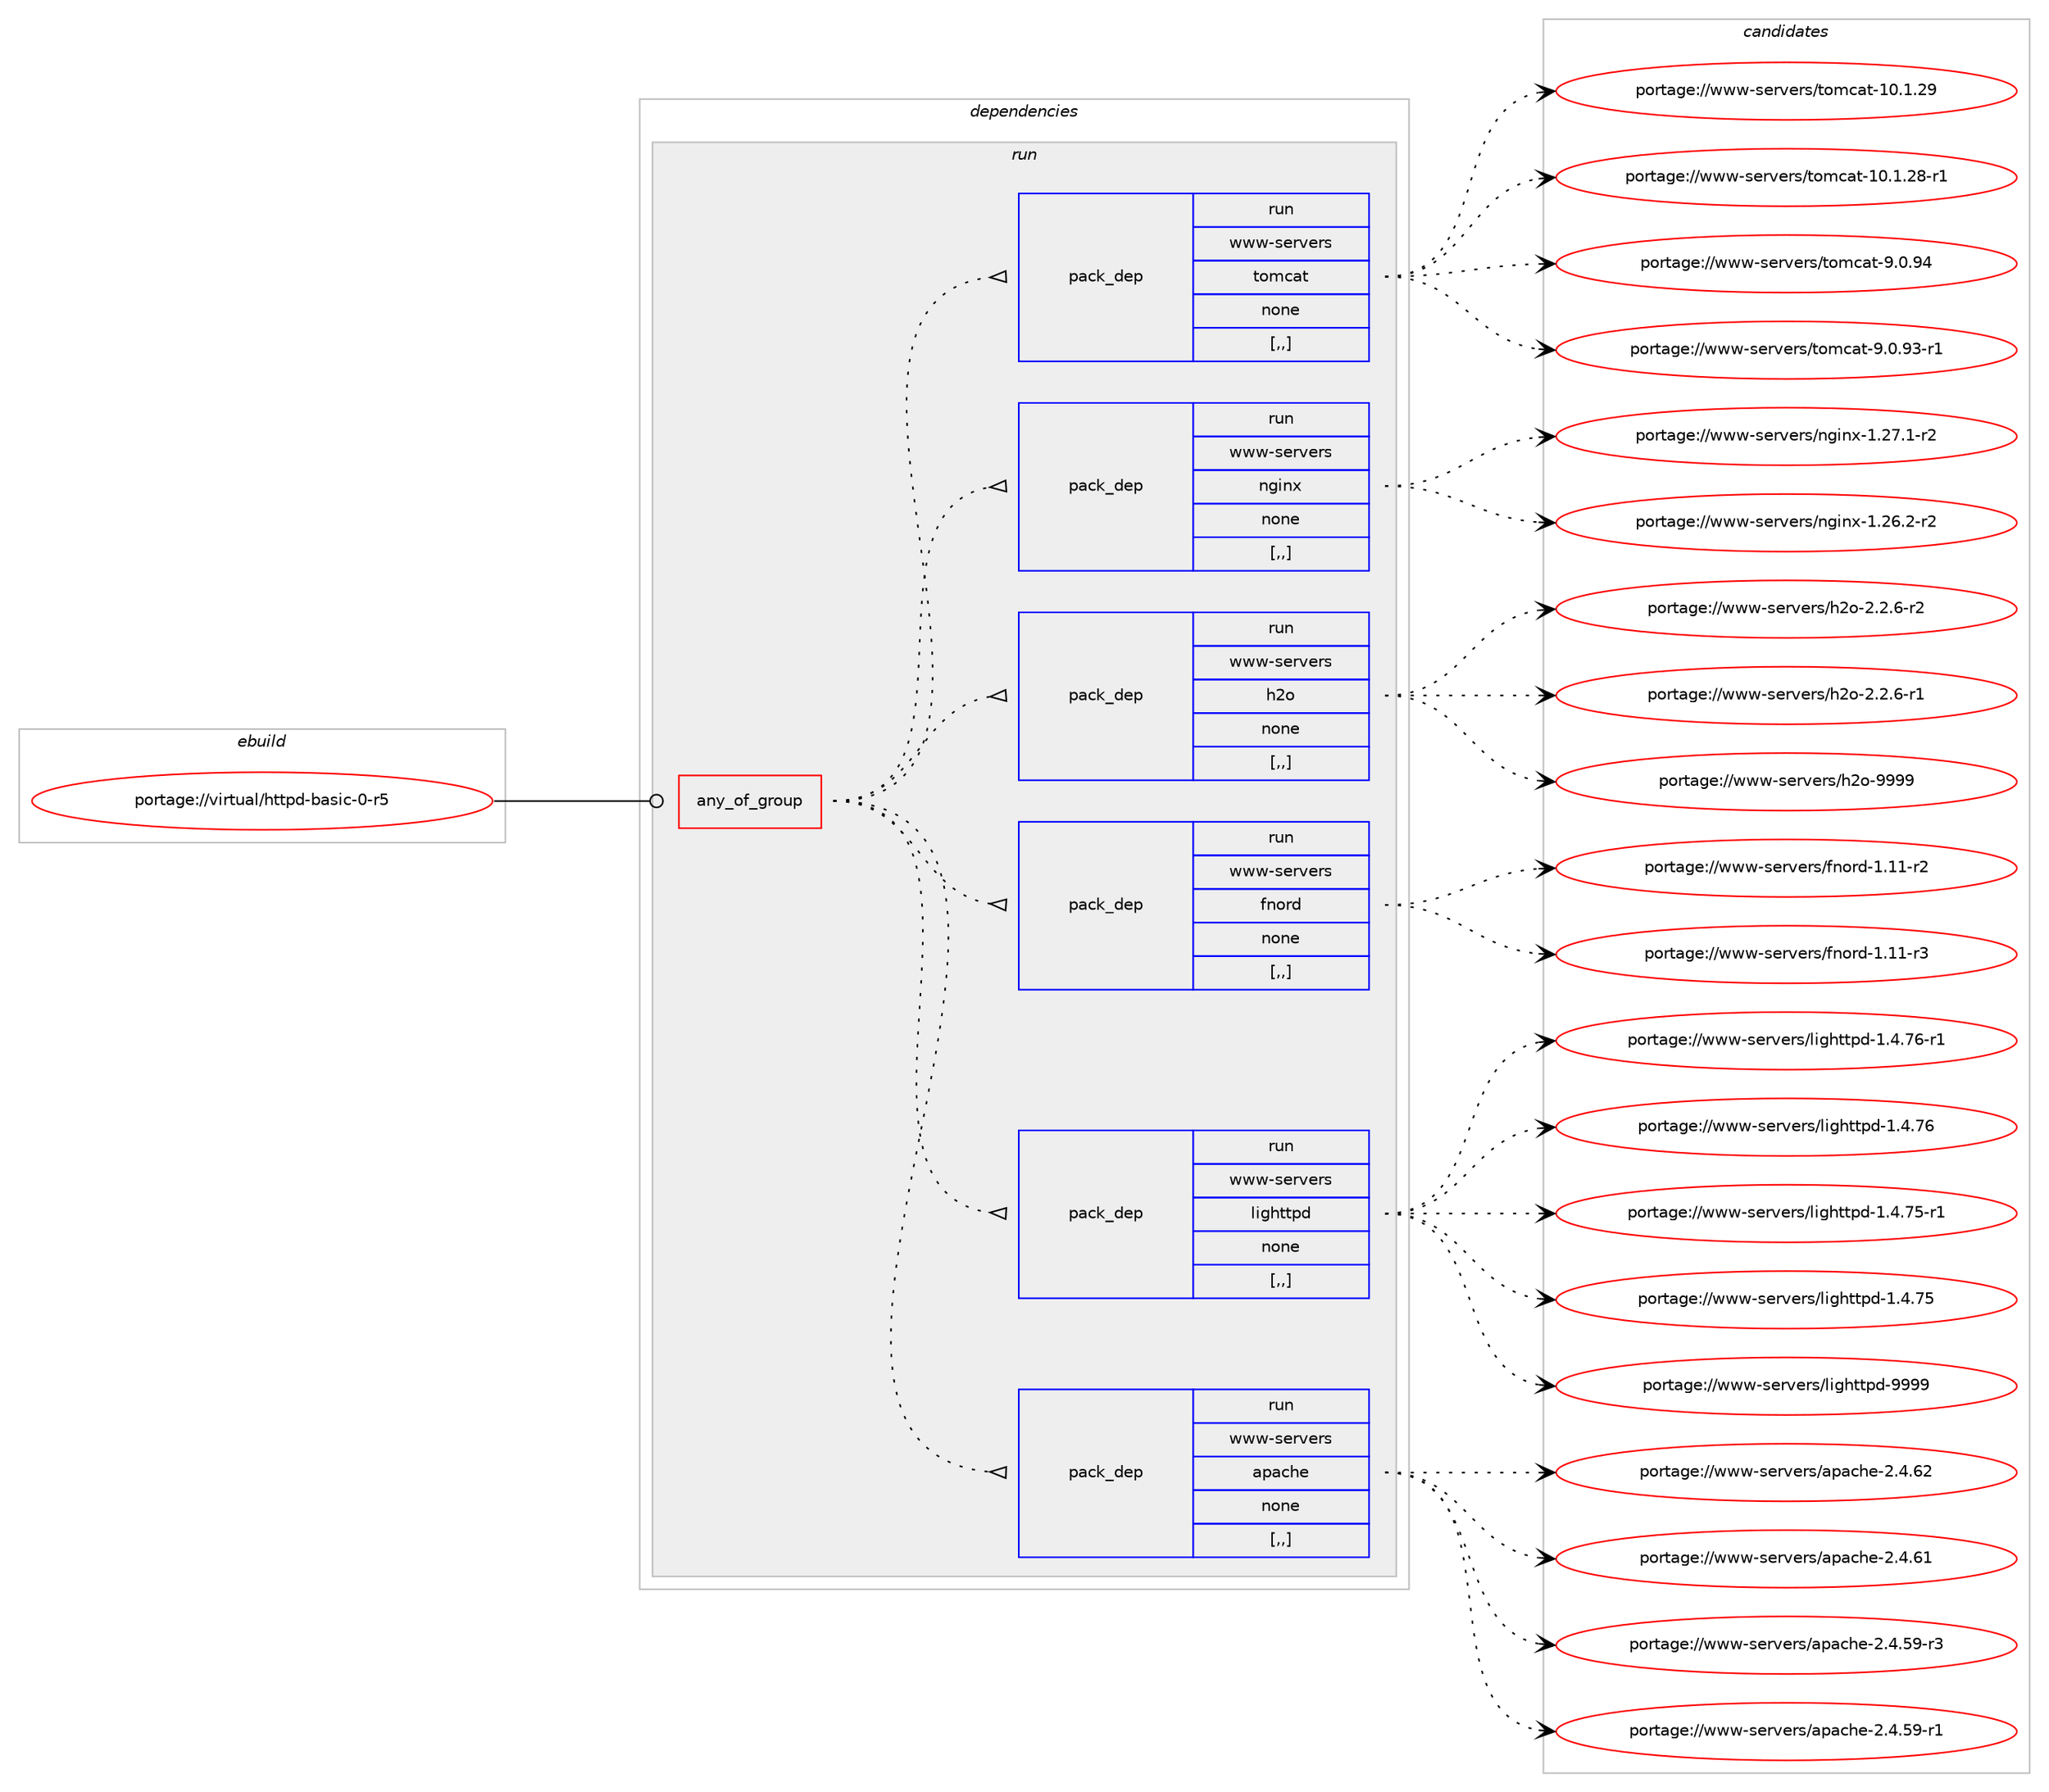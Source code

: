 digraph prolog {

# *************
# Graph options
# *************

newrank=true;
concentrate=true;
compound=true;
graph [rankdir=LR,fontname=Helvetica,fontsize=10,ranksep=1.5];#, ranksep=2.5, nodesep=0.2];
edge  [arrowhead=vee];
node  [fontname=Helvetica,fontsize=10];

# **********
# The ebuild
# **********

subgraph cluster_leftcol {
color=gray;
label=<<i>ebuild</i>>;
id [label="portage://virtual/httpd-basic-0-r5", color=red, width=4, href="../virtual/httpd-basic-0-r5.svg"];
}

# ****************
# The dependencies
# ****************

subgraph cluster_midcol {
color=gray;
label=<<i>dependencies</i>>;
subgraph cluster_compile {
fillcolor="#eeeeee";
style=filled;
label=<<i>compile</i>>;
}
subgraph cluster_compileandrun {
fillcolor="#eeeeee";
style=filled;
label=<<i>compile and run</i>>;
}
subgraph cluster_run {
fillcolor="#eeeeee";
style=filled;
label=<<i>run</i>>;
subgraph any97 {
dependency31114 [label=<<TABLE BORDER="0" CELLBORDER="1" CELLSPACING="0" CELLPADDING="4"><TR><TD CELLPADDING="10">any_of_group</TD></TR></TABLE>>, shape=none, color=red];subgraph pack19584 {
dependency31115 [label=<<TABLE BORDER="0" CELLBORDER="1" CELLSPACING="0" CELLPADDING="4" WIDTH="220"><TR><TD ROWSPAN="6" CELLPADDING="30">pack_dep</TD></TR><TR><TD WIDTH="110">run</TD></TR><TR><TD>www-servers</TD></TR><TR><TD>apache</TD></TR><TR><TD>none</TD></TR><TR><TD>[,,]</TD></TR></TABLE>>, shape=none, color=blue];
}
dependency31114:e -> dependency31115:w [weight=20,style="dotted",arrowhead="oinv"];
subgraph pack19585 {
dependency31116 [label=<<TABLE BORDER="0" CELLBORDER="1" CELLSPACING="0" CELLPADDING="4" WIDTH="220"><TR><TD ROWSPAN="6" CELLPADDING="30">pack_dep</TD></TR><TR><TD WIDTH="110">run</TD></TR><TR><TD>www-servers</TD></TR><TR><TD>lighttpd</TD></TR><TR><TD>none</TD></TR><TR><TD>[,,]</TD></TR></TABLE>>, shape=none, color=blue];
}
dependency31114:e -> dependency31116:w [weight=20,style="dotted",arrowhead="oinv"];
subgraph pack19586 {
dependency31117 [label=<<TABLE BORDER="0" CELLBORDER="1" CELLSPACING="0" CELLPADDING="4" WIDTH="220"><TR><TD ROWSPAN="6" CELLPADDING="30">pack_dep</TD></TR><TR><TD WIDTH="110">run</TD></TR><TR><TD>www-servers</TD></TR><TR><TD>fnord</TD></TR><TR><TD>none</TD></TR><TR><TD>[,,]</TD></TR></TABLE>>, shape=none, color=blue];
}
dependency31114:e -> dependency31117:w [weight=20,style="dotted",arrowhead="oinv"];
subgraph pack19587 {
dependency31118 [label=<<TABLE BORDER="0" CELLBORDER="1" CELLSPACING="0" CELLPADDING="4" WIDTH="220"><TR><TD ROWSPAN="6" CELLPADDING="30">pack_dep</TD></TR><TR><TD WIDTH="110">run</TD></TR><TR><TD>www-servers</TD></TR><TR><TD>h2o</TD></TR><TR><TD>none</TD></TR><TR><TD>[,,]</TD></TR></TABLE>>, shape=none, color=blue];
}
dependency31114:e -> dependency31118:w [weight=20,style="dotted",arrowhead="oinv"];
subgraph pack19588 {
dependency31119 [label=<<TABLE BORDER="0" CELLBORDER="1" CELLSPACING="0" CELLPADDING="4" WIDTH="220"><TR><TD ROWSPAN="6" CELLPADDING="30">pack_dep</TD></TR><TR><TD WIDTH="110">run</TD></TR><TR><TD>www-servers</TD></TR><TR><TD>nginx</TD></TR><TR><TD>none</TD></TR><TR><TD>[,,]</TD></TR></TABLE>>, shape=none, color=blue];
}
dependency31114:e -> dependency31119:w [weight=20,style="dotted",arrowhead="oinv"];
subgraph pack19589 {
dependency31120 [label=<<TABLE BORDER="0" CELLBORDER="1" CELLSPACING="0" CELLPADDING="4" WIDTH="220"><TR><TD ROWSPAN="6" CELLPADDING="30">pack_dep</TD></TR><TR><TD WIDTH="110">run</TD></TR><TR><TD>www-servers</TD></TR><TR><TD>tomcat</TD></TR><TR><TD>none</TD></TR><TR><TD>[,,]</TD></TR></TABLE>>, shape=none, color=blue];
}
dependency31114:e -> dependency31120:w [weight=20,style="dotted",arrowhead="oinv"];
}
id:e -> dependency31114:w [weight=20,style="solid",arrowhead="odot"];
}
}

# **************
# The candidates
# **************

subgraph cluster_choices {
rank=same;
color=gray;
label=<<i>candidates</i>>;

subgraph choice19584 {
color=black;
nodesep=1;
choice119119119451151011141181011141154797112979910410145504652465450 [label="portage://www-servers/apache-2.4.62", color=red, width=4,href="../www-servers/apache-2.4.62.svg"];
choice119119119451151011141181011141154797112979910410145504652465449 [label="portage://www-servers/apache-2.4.61", color=red, width=4,href="../www-servers/apache-2.4.61.svg"];
choice1191191194511510111411810111411547971129799104101455046524653574511451 [label="portage://www-servers/apache-2.4.59-r3", color=red, width=4,href="../www-servers/apache-2.4.59-r3.svg"];
choice1191191194511510111411810111411547971129799104101455046524653574511449 [label="portage://www-servers/apache-2.4.59-r1", color=red, width=4,href="../www-servers/apache-2.4.59-r1.svg"];
dependency31115:e -> choice119119119451151011141181011141154797112979910410145504652465450:w [style=dotted,weight="100"];
dependency31115:e -> choice119119119451151011141181011141154797112979910410145504652465449:w [style=dotted,weight="100"];
dependency31115:e -> choice1191191194511510111411810111411547971129799104101455046524653574511451:w [style=dotted,weight="100"];
dependency31115:e -> choice1191191194511510111411810111411547971129799104101455046524653574511449:w [style=dotted,weight="100"];
}
subgraph choice19585 {
color=black;
nodesep=1;
choice11911911945115101114118101114115471081051031041161161121004557575757 [label="portage://www-servers/lighttpd-9999", color=red, width=4,href="../www-servers/lighttpd-9999.svg"];
choice1191191194511510111411810111411547108105103104116116112100454946524655544511449 [label="portage://www-servers/lighttpd-1.4.76-r1", color=red, width=4,href="../www-servers/lighttpd-1.4.76-r1.svg"];
choice119119119451151011141181011141154710810510310411611611210045494652465554 [label="portage://www-servers/lighttpd-1.4.76", color=red, width=4,href="../www-servers/lighttpd-1.4.76.svg"];
choice1191191194511510111411810111411547108105103104116116112100454946524655534511449 [label="portage://www-servers/lighttpd-1.4.75-r1", color=red, width=4,href="../www-servers/lighttpd-1.4.75-r1.svg"];
choice119119119451151011141181011141154710810510310411611611210045494652465553 [label="portage://www-servers/lighttpd-1.4.75", color=red, width=4,href="../www-servers/lighttpd-1.4.75.svg"];
dependency31116:e -> choice11911911945115101114118101114115471081051031041161161121004557575757:w [style=dotted,weight="100"];
dependency31116:e -> choice1191191194511510111411810111411547108105103104116116112100454946524655544511449:w [style=dotted,weight="100"];
dependency31116:e -> choice119119119451151011141181011141154710810510310411611611210045494652465554:w [style=dotted,weight="100"];
dependency31116:e -> choice1191191194511510111411810111411547108105103104116116112100454946524655534511449:w [style=dotted,weight="100"];
dependency31116:e -> choice119119119451151011141181011141154710810510310411611611210045494652465553:w [style=dotted,weight="100"];
}
subgraph choice19586 {
color=black;
nodesep=1;
choice119119119451151011141181011141154710211011111410045494649494511451 [label="portage://www-servers/fnord-1.11-r3", color=red, width=4,href="../www-servers/fnord-1.11-r3.svg"];
choice119119119451151011141181011141154710211011111410045494649494511450 [label="portage://www-servers/fnord-1.11-r2", color=red, width=4,href="../www-servers/fnord-1.11-r2.svg"];
dependency31117:e -> choice119119119451151011141181011141154710211011111410045494649494511451:w [style=dotted,weight="100"];
dependency31117:e -> choice119119119451151011141181011141154710211011111410045494649494511450:w [style=dotted,weight="100"];
}
subgraph choice19587 {
color=black;
nodesep=1;
choice1191191194511510111411810111411547104501114557575757 [label="portage://www-servers/h2o-9999", color=red, width=4,href="../www-servers/h2o-9999.svg"];
choice1191191194511510111411810111411547104501114550465046544511450 [label="portage://www-servers/h2o-2.2.6-r2", color=red, width=4,href="../www-servers/h2o-2.2.6-r2.svg"];
choice1191191194511510111411810111411547104501114550465046544511449 [label="portage://www-servers/h2o-2.2.6-r1", color=red, width=4,href="../www-servers/h2o-2.2.6-r1.svg"];
dependency31118:e -> choice1191191194511510111411810111411547104501114557575757:w [style=dotted,weight="100"];
dependency31118:e -> choice1191191194511510111411810111411547104501114550465046544511450:w [style=dotted,weight="100"];
dependency31118:e -> choice1191191194511510111411810111411547104501114550465046544511449:w [style=dotted,weight="100"];
}
subgraph choice19588 {
color=black;
nodesep=1;
choice1191191194511510111411810111411547110103105110120454946505546494511450 [label="portage://www-servers/nginx-1.27.1-r2", color=red, width=4,href="../www-servers/nginx-1.27.1-r2.svg"];
choice1191191194511510111411810111411547110103105110120454946505446504511450 [label="portage://www-servers/nginx-1.26.2-r2", color=red, width=4,href="../www-servers/nginx-1.26.2-r2.svg"];
dependency31119:e -> choice1191191194511510111411810111411547110103105110120454946505546494511450:w [style=dotted,weight="100"];
dependency31119:e -> choice1191191194511510111411810111411547110103105110120454946505446504511450:w [style=dotted,weight="100"];
}
subgraph choice19589 {
color=black;
nodesep=1;
choice119119119451151011141181011141154711611110999971164549484649465057 [label="portage://www-servers/tomcat-10.1.29", color=red, width=4,href="../www-servers/tomcat-10.1.29.svg"];
choice1191191194511510111411810111411547116111109999711645494846494650564511449 [label="portage://www-servers/tomcat-10.1.28-r1", color=red, width=4,href="../www-servers/tomcat-10.1.28-r1.svg"];
choice1191191194511510111411810111411547116111109999711645574648465752 [label="portage://www-servers/tomcat-9.0.94", color=red, width=4,href="../www-servers/tomcat-9.0.94.svg"];
choice11911911945115101114118101114115471161111099997116455746484657514511449 [label="portage://www-servers/tomcat-9.0.93-r1", color=red, width=4,href="../www-servers/tomcat-9.0.93-r1.svg"];
dependency31120:e -> choice119119119451151011141181011141154711611110999971164549484649465057:w [style=dotted,weight="100"];
dependency31120:e -> choice1191191194511510111411810111411547116111109999711645494846494650564511449:w [style=dotted,weight="100"];
dependency31120:e -> choice1191191194511510111411810111411547116111109999711645574648465752:w [style=dotted,weight="100"];
dependency31120:e -> choice11911911945115101114118101114115471161111099997116455746484657514511449:w [style=dotted,weight="100"];
}
}

}

